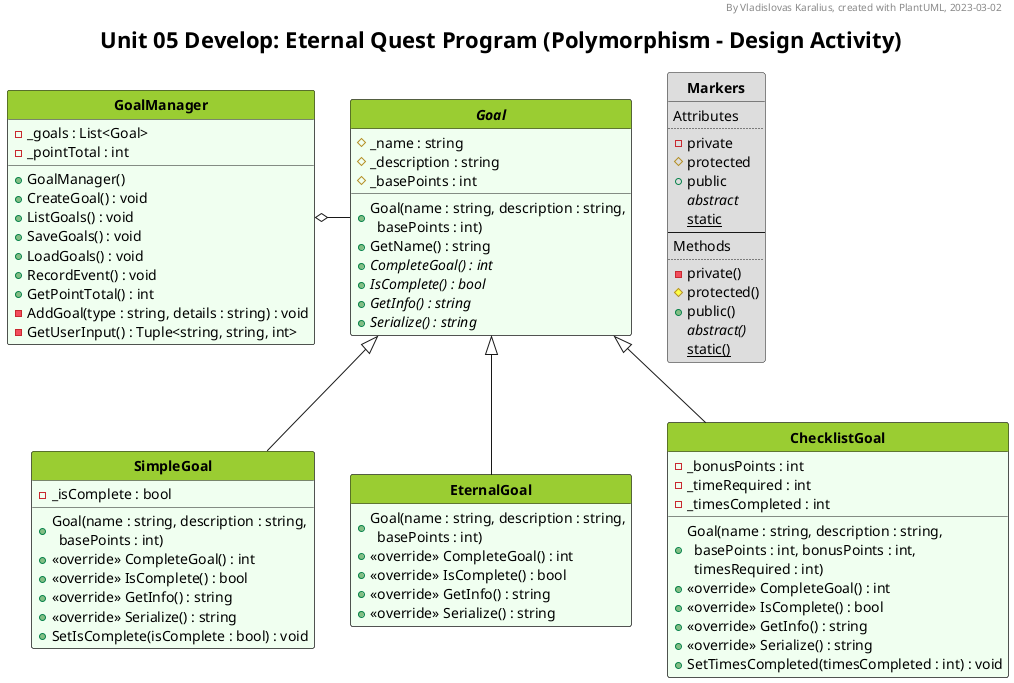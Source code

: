 @startuml UML_diagram

'--Formatting options--
hide circle
hide empty members
'skinparam classAttributeIconSize 0
skinparam style strictuml
'skinparam groupInheritance 2
'skinparam linetype ortho
'skinparam Nodesep 15
'skinparam Ranksep 25
'left to right direction

'--Styling--
'skinparam BackgroundColor White/LightGreen
skinparam TitleFontSize 22

<style>
classDiagram {
  class {
    '-attributes and methods-
    'FontSize 14
    'FontColor black
    'BackgroundColor #fefece
    BackgroundColor #f0fff0
    'RoundCorner 0
    '-class name-
    header {
      'FontSize 12
      'FontColor Black
      FontStyle bold
      BackgroundColor YellowGreen
    }
  }
  note {
    BackgroundColor Yellow
  }
  legend {
    FontSize 20
  }
</style>

'--Header, title, caption--
header By Vladislovas Karalius, created with PlantUML, 2023-03-02
title Unit 05 Develop: Eternal Quest Program (Polymorphism - Design Activity)
'caption <:warning:> Constructors without parameters are not shown in this diagram

' Dummy class that explains visibility symbols
class Markers #dddddd {
Attributes
..
- private
# protected
+ public
{abstract} abstract
{static} static
--
Methods
..
- private()
# protected()
+ public()
{abstract} abstract()
{static} static()
}

'Goal -right[hidden]- Markers

'--Main--
class GoalManager{
  - _goals : List<Goal>
  - _pointTotal : int
  + GoalManager()
  + CreateGoal() : void
  + ListGoals() : void
  + SaveGoals() : void
  + LoadGoals() : void
  + RecordEvent() : void
  + GetPointTotal() : int
  - AddGoal(type : string, details : string) : void
  - GetUserInput() : Tuple<string, string, int>

}
GoalManager o- Goal


abstract class Goal {
  # _name : string
  # _description : string
  # _basePoints : int
  + Goal(name : string, description : string,\n  basePoints : int)
  + GetName() : string
  + {abstract} CompleteGoal() : int
  + {abstract} IsComplete() : bool
  + {abstract} GetInfo() : string
  + {abstract} Serialize() : string
}

class SimpleGoal extends Goal {
  - _isComplete : bool
  + Goal(name : string, description : string,\n  basePoints : int)
  + <<override>> CompleteGoal() : int
  + <<override>> IsComplete() : bool
  + <<override>> GetInfo() : string
  + <<override>> Serialize() : string
  + SetIsComplete(isComplete : bool) : void
}

class EternalGoal extends Goal {
  + Goal(name : string, description : string,\n  basePoints : int)
  + <<override>> CompleteGoal() : int
  + <<override>> IsComplete() : bool
  + <<override>> GetInfo() : string
  + <<override>> Serialize() : string
}

class ChecklistGoal extends Goal {
  - _bonusPoints : int
  - _timeRequired : int
  - _timesCompleted : int
  + Goal(name : string, description : string,\n  basePoints : int, bonusPoints : int,\n  timesRequired : int)
  + <<override>> CompleteGoal() : int
  + <<override>> IsComplete() : bool
  + <<override>> GetInfo() : string
  + <<override>> Serialize() : string
  + SetTimesCompleted(timesCompleted : int) : void
}

' class BreathingActivity {
'   + RunActivity() : void
' }

' class ReflectionActivity {
'   - _reflectionPromptGenerator : ReflectionPromptGenerator
'   - _reflectionQuestionGenerator : ReflectionQuestionGenerator
'   + RunActivity() : void
' }

' class ListingActivity {
'   - _listingPromptGenerator : ListingPromptGenerator
'   - _itemCount : int
'   + RunActivity() : void
' }

' class ReflectionPromptGenerator {
'   - _reflectionPrompts : List<string>
'   + GetPrompt() : string
' }

' class ReflectionQuestionGenerator {
'   - _reflectionQuestions : List<string>
'   + GetQuestion() : string
' }

' class ListingPromptGenerator {
'   - _listingPrompts : List<string>
'   + GetPrompt() : string
' }

' class Animation <<auxiliary>> {
'   + Display(duration : int) : void
' }

' class Countdown <<auxiliary>> {
'   + Display(duration : int) : void
' }

' Activity <|-- BreathingActivity
' Activity <|-- ReflectionActivity
' Activity <|-- ListingActivity
' ReflectionActivity ..> ReflectionPromptGenerator
' ReflectionActivity ..> ReflectionQuestionGenerator
' ListingActivity ..> ListingPromptGenerator
' Activity .left.> Animation
' Activity .right.> Countdown

'--Description--
' legend bottom
' <size:22>__**Core Requirements**__
' The program has one base class **Activity**. This class contains the attributes and methods
' that are common to all activities. Certain functions are put into separate classes as follows:

' * **Animation** class is responsible for displaying the spinner animation for a given duration.
' * **Countdown** class is responsible for displaying the countdown with the interval of 1 second.

' BreathingActivity, ReflectionActivity, and ListingActivity classes are derived from the base
' Activity class. They have attributes and methods that are unique to each of them.
' //RunActivity()// method is named the same, but it performs differently for each activity.

' **BreathingActivity** class has no attributes. It just contains the //RunActivity()// method.
' That is sufficient for this class.

' **ReflectionActivity** class uses two other classes: ReflectionPromptGenerator and
' ReflectionQuestionGenerator.

' * **ReflectionPrompGenerator** provides random prompts for the ReflectionActivity class.
' * **ReflectionQuestionGenerator** provides random Questions for the ReflectionActivity class.

' **ListingActivity** class has an attribute which is used to count the number of items
' that a user types during this activity. It also uses another class: ListingPromptGenerator.

' * **ListingPromptGenerator** provides random prompts for the ListingActivity class.

' <size:22>__**Showing Creativity and Exceeding Requirements**__
' To exceed the core requirements I added the ability to track the activation count and total
' duration for each activity while the program is running. I used static attributes to store
' this information and a static method //DisplayReport()// to view the results. I also added
' another menu item (//4. Display report//) that invokes this method.
' endlegend

@enduml